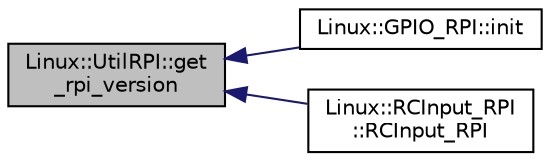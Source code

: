 digraph "Linux::UtilRPI::get_rpi_version"
{
 // INTERACTIVE_SVG=YES
  edge [fontname="Helvetica",fontsize="10",labelfontname="Helvetica",labelfontsize="10"];
  node [fontname="Helvetica",fontsize="10",shape=record];
  rankdir="LR";
  Node1 [label="Linux::UtilRPI::get\l_rpi_version",height=0.2,width=0.4,color="black", fillcolor="grey75", style="filled", fontcolor="black"];
  Node1 -> Node2 [dir="back",color="midnightblue",fontsize="10",style="solid",fontname="Helvetica"];
  Node2 [label="Linux::GPIO_RPI::init",height=0.2,width=0.4,color="black", fillcolor="white", style="filled",URL="$classLinux_1_1GPIO__RPI.html#af23d85b6f658a699b46e8ad1f9a23a93"];
  Node1 -> Node3 [dir="back",color="midnightblue",fontsize="10",style="solid",fontname="Helvetica"];
  Node3 [label="Linux::RCInput_RPI\l::RCInput_RPI",height=0.2,width=0.4,color="black", fillcolor="white", style="filled",URL="$classLinux_1_1RCInput__RPI.html#a0ba3e900dfd44058c2d24ab3ae8c4cc6"];
}

